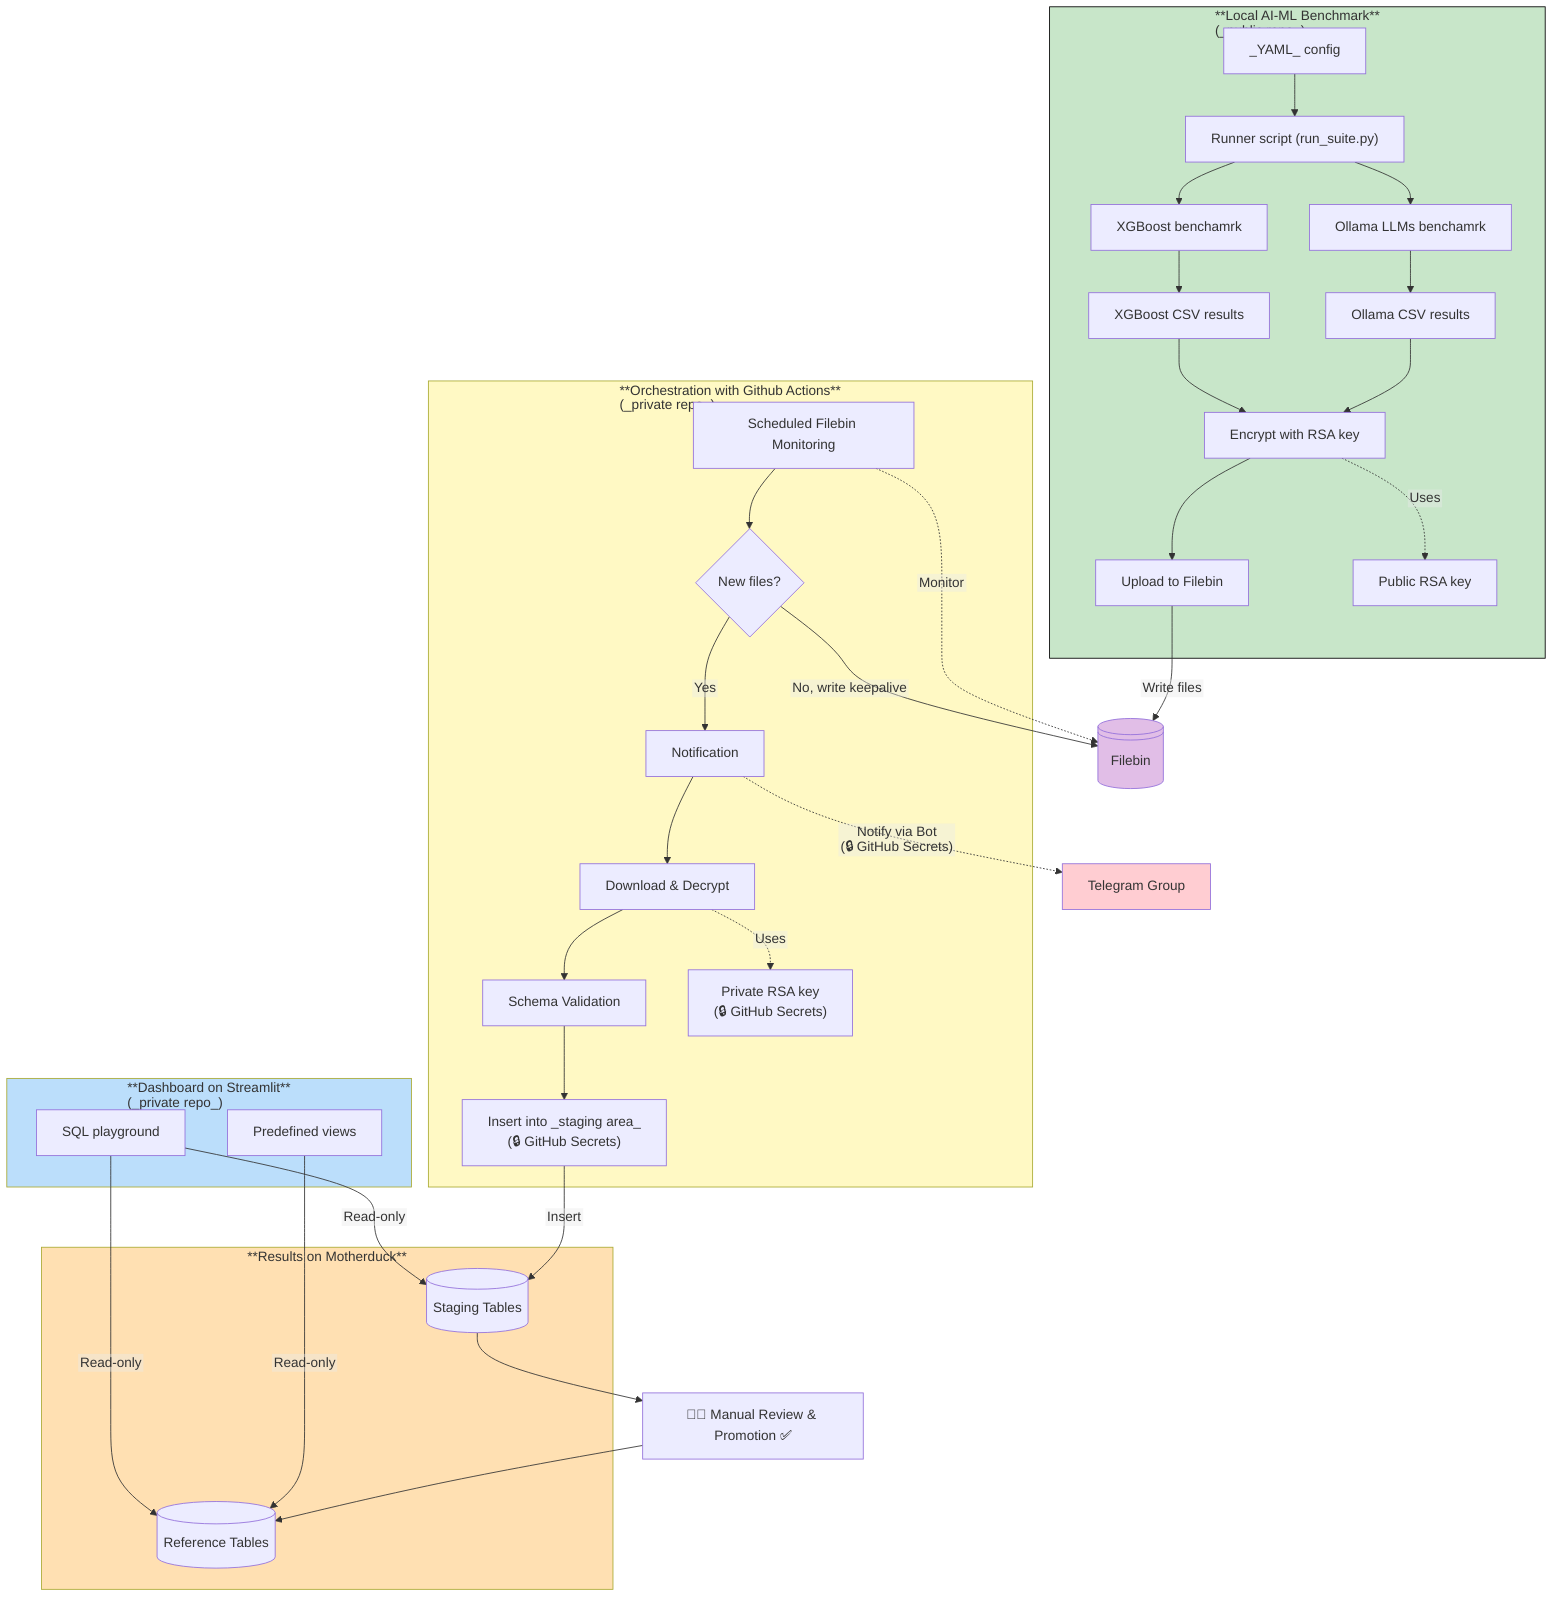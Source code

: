 ---
config:
  flowchart:
    htmlLabels: false
  layout: fixed
---
flowchart TB
 subgraph Local["**Local AI-ML Benchmark**<br>(_public repo_)"]
        A["_YAML_ config"]
        B["Runner script (run_suite.py)"]
        C["Ollama LLMs benchamrk"]
        D["XGBoost benchamrk"]
        E["Ollama CSV results"]
        F["XGBoost CSV results"]
        G["Encrypt with RSA key"]
        H["Upload to Filebin"]
        K["Public RSA key"]
  end
 subgraph Integration["**Orchestration with Github Actions**<br>(_private repo_)"]
        L["Scheduled Filebin Monitoring"]
        M{"New files?"}
        N["Notification"]
        O["Download & Decrypt"]
        P["Schema Validation"]
        Q["Insert into _staging area_<br>(🔒 GitHub Secrets)"]
        J["Private RSA key<br>(🔒 GitHub Secrets)"]
  end
 subgraph Database["**Results on Motherduck**"]
        S[("Staging Tables")]
        T[("Reference Tables")]
  end
 subgraph Dashboard["**Dashboard on Streamlit**<br>(_private repo_)"]
        U["Predefined views"]
        V["SQL playground"]
  end
    A --> B
    B --> C & D
    C --> E
    D --> F
    E --> G
    F --> G
    G --> H
    H -- Write files --> I["Filebin"]
    G -. Uses .-> K
    L -. Monitor .-> I
    L --> M
    M -- Yes --> N
    M -- No, write keepalive --> I
    N --> O
    N -. Notify via Bot<br>(🔒 GitHub Secrets) .-> R["Telegram Group"]
    O --> P
    P --> Q
    O -. Uses .-> J
    Q -- Insert --> S
    S --> MRP["🧑‍💻 Manual Review & Promotion ✅"]
    MRP --> T
    U -- "Read-only" --> T
    V -- "Read-only" --> S & T
    I@{ shape: lin-cyl}
    style I fill:#E1BEE7
    style R fill:#FFCDD2
    style Database fill:#FFE0B2
    style Local stroke:#000000,fill:#C8E6C9
    style Integration fill:#FFF9C4
    style Dashboard fill:#BBDEFB